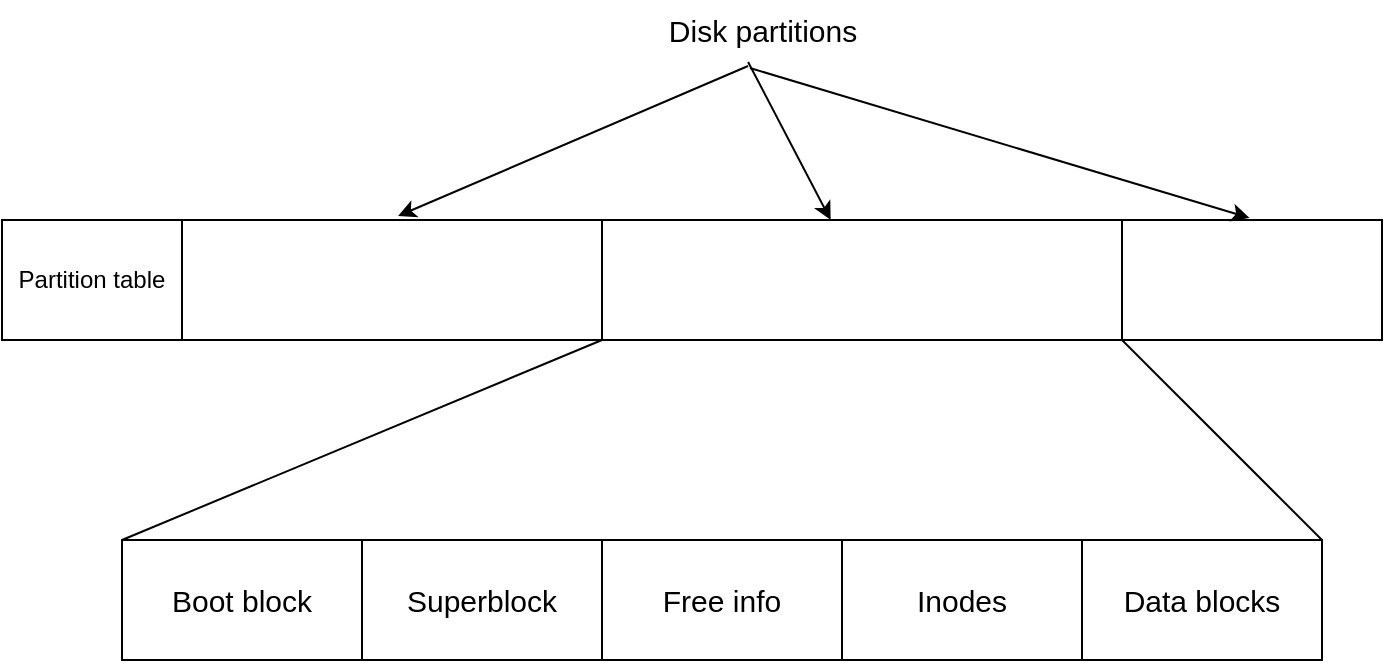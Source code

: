 <mxfile version="20.8.16" type="device"><diagram name="Page-1" id="SlHtJ19JRRMsX0b_fhw0"><mxGraphModel dx="1114" dy="738" grid="1" gridSize="10" guides="1" tooltips="1" connect="1" arrows="1" fold="1" page="1" pageScale="1" pageWidth="850" pageHeight="1100" math="0" shadow="0"><root><mxCell id="0"/><mxCell id="1" parent="0"/><mxCell id="F2YaCMNwXu3wsokZ6OiK-1" value="" style="rounded=0;whiteSpace=wrap;html=1;hachureGap=4;fontFamily=Architects Daughter;fontSource=https%3A%2F%2Ffonts.googleapis.com%2Fcss%3Ffamily%3DArchitects%2BDaughter;fontSize=20;labelBackgroundColor=none;" parent="1" vertex="1"><mxGeometry x="90" y="190" width="690" height="60" as="geometry"/></mxCell><mxCell id="F2YaCMNwXu3wsokZ6OiK-2" value="Partition table" style="rounded=0;whiteSpace=wrap;html=1;" parent="1" vertex="1"><mxGeometry x="90" y="190" width="90" height="60" as="geometry"/></mxCell><mxCell id="F2YaCMNwXu3wsokZ6OiK-17" value="Partitions" parent="0"/><mxCell id="F2YaCMNwXu3wsokZ6OiK-5" value="" style="rounded=0;whiteSpace=wrap;html=1;fontSize=15;" parent="F2YaCMNwXu3wsokZ6OiK-17" vertex="1"><mxGeometry x="390" y="190" width="260" height="60" as="geometry"/></mxCell><mxCell id="F2YaCMNwXu3wsokZ6OiK-7" style="orthogonalLoop=1;jettySize=auto;html=1;fontSize=15;exitX=0.442;exitY=1.033;exitDx=0;exitDy=0;exitPerimeter=0;" parent="F2YaCMNwXu3wsokZ6OiK-17" source="F2YaCMNwXu3wsokZ6OiK-4" target="F2YaCMNwXu3wsokZ6OiK-5" edge="1"><mxGeometry relative="1" as="geometry"><mxPoint x="480" y="120" as="sourcePoint"/><mxPoint x="298.03" y="198.02" as="targetPoint"/></mxGeometry></mxCell><mxCell id="F2YaCMNwXu3wsokZ6OiK-6" style="orthogonalLoop=1;jettySize=auto;html=1;entryX=0.287;entryY=-0.033;entryDx=0;entryDy=0;entryPerimeter=0;fontSize=15;exitX=0.442;exitY=1.1;exitDx=0;exitDy=0;exitPerimeter=0;" parent="F2YaCMNwXu3wsokZ6OiK-17" source="F2YaCMNwXu3wsokZ6OiK-4" target="F2YaCMNwXu3wsokZ6OiK-1" edge="1"><mxGeometry relative="1" as="geometry"/></mxCell><mxCell id="F2YaCMNwXu3wsokZ6OiK-8" style="orthogonalLoop=1;jettySize=auto;html=1;fontSize=15;exitX=0.45;exitY=1.133;exitDx=0;exitDy=0;exitPerimeter=0;entryX=0.904;entryY=-0.017;entryDx=0;entryDy=0;entryPerimeter=0;" parent="F2YaCMNwXu3wsokZ6OiK-17" source="F2YaCMNwXu3wsokZ6OiK-4" target="F2YaCMNwXu3wsokZ6OiK-1" edge="1"><mxGeometry relative="1" as="geometry"><mxPoint x="473.04" y="120.99" as="sourcePoint"/><mxPoint x="530" y="200" as="targetPoint"/></mxGeometry></mxCell><mxCell id="F2YaCMNwXu3wsokZ6OiK-4" value="&lt;font style=&quot;font-size: 15px;&quot;&gt;Disk partitions&lt;/font&gt;" style="text;html=1;align=center;verticalAlign=middle;resizable=0;points=[];autosize=1;strokeColor=none;fillColor=none;" parent="F2YaCMNwXu3wsokZ6OiK-17" vertex="1"><mxGeometry x="410" y="80" width="120" height="30" as="geometry"/></mxCell><mxCell id="F2YaCMNwXu3wsokZ6OiK-18" value="exfs" parent="0"/><mxCell id="F2YaCMNwXu3wsokZ6OiK-9" value="" style="rounded=0;whiteSpace=wrap;html=1;fontSize=15;" parent="F2YaCMNwXu3wsokZ6OiK-18" vertex="1"><mxGeometry x="150" y="350" width="590" height="60" as="geometry"/></mxCell><mxCell id="F2YaCMNwXu3wsokZ6OiK-10" value="Boot block" style="rounded=0;whiteSpace=wrap;html=1;fontSize=15;" parent="F2YaCMNwXu3wsokZ6OiK-18" vertex="1"><mxGeometry x="150" y="350" width="120" height="60" as="geometry"/></mxCell><mxCell id="F2YaCMNwXu3wsokZ6OiK-11" value="Superblock" style="rounded=0;whiteSpace=wrap;html=1;fontSize=15;" parent="F2YaCMNwXu3wsokZ6OiK-18" vertex="1"><mxGeometry x="270" y="350" width="120" height="60" as="geometry"/></mxCell><mxCell id="F2YaCMNwXu3wsokZ6OiK-14" value="Free info" style="rounded=0;whiteSpace=wrap;html=1;fontSize=15;" parent="F2YaCMNwXu3wsokZ6OiK-18" vertex="1"><mxGeometry x="390" y="350" width="120" height="60" as="geometry"/></mxCell><mxCell id="F2YaCMNwXu3wsokZ6OiK-15" value="Inodes" style="rounded=0;whiteSpace=wrap;html=1;fontSize=15;" parent="F2YaCMNwXu3wsokZ6OiK-18" vertex="1"><mxGeometry x="510" y="350" width="120" height="60" as="geometry"/></mxCell><mxCell id="F2YaCMNwXu3wsokZ6OiK-16" value="Data blocks" style="rounded=0;whiteSpace=wrap;html=1;fontSize=15;" parent="F2YaCMNwXu3wsokZ6OiK-18" vertex="1"><mxGeometry x="630" y="350" width="120" height="60" as="geometry"/></mxCell><mxCell id="F2YaCMNwXu3wsokZ6OiK-13" style="edgeStyle=none;orthogonalLoop=1;jettySize=auto;html=1;exitX=1;exitY=1;exitDx=0;exitDy=0;entryX=1;entryY=0;entryDx=0;entryDy=0;fontSize=15;endArrow=none;endFill=0;" parent="F2YaCMNwXu3wsokZ6OiK-18" source="F2YaCMNwXu3wsokZ6OiK-5" target="F2YaCMNwXu3wsokZ6OiK-16" edge="1"><mxGeometry relative="1" as="geometry"/></mxCell><mxCell id="F2YaCMNwXu3wsokZ6OiK-12" style="orthogonalLoop=1;jettySize=auto;html=1;exitX=0;exitY=1;exitDx=0;exitDy=0;entryX=0;entryY=0;entryDx=0;entryDy=0;fontSize=15;endArrow=none;endFill=0;" parent="F2YaCMNwXu3wsokZ6OiK-18" source="F2YaCMNwXu3wsokZ6OiK-5" target="F2YaCMNwXu3wsokZ6OiK-10" edge="1"><mxGeometry relative="1" as="geometry"/></mxCell></root></mxGraphModel></diagram></mxfile>